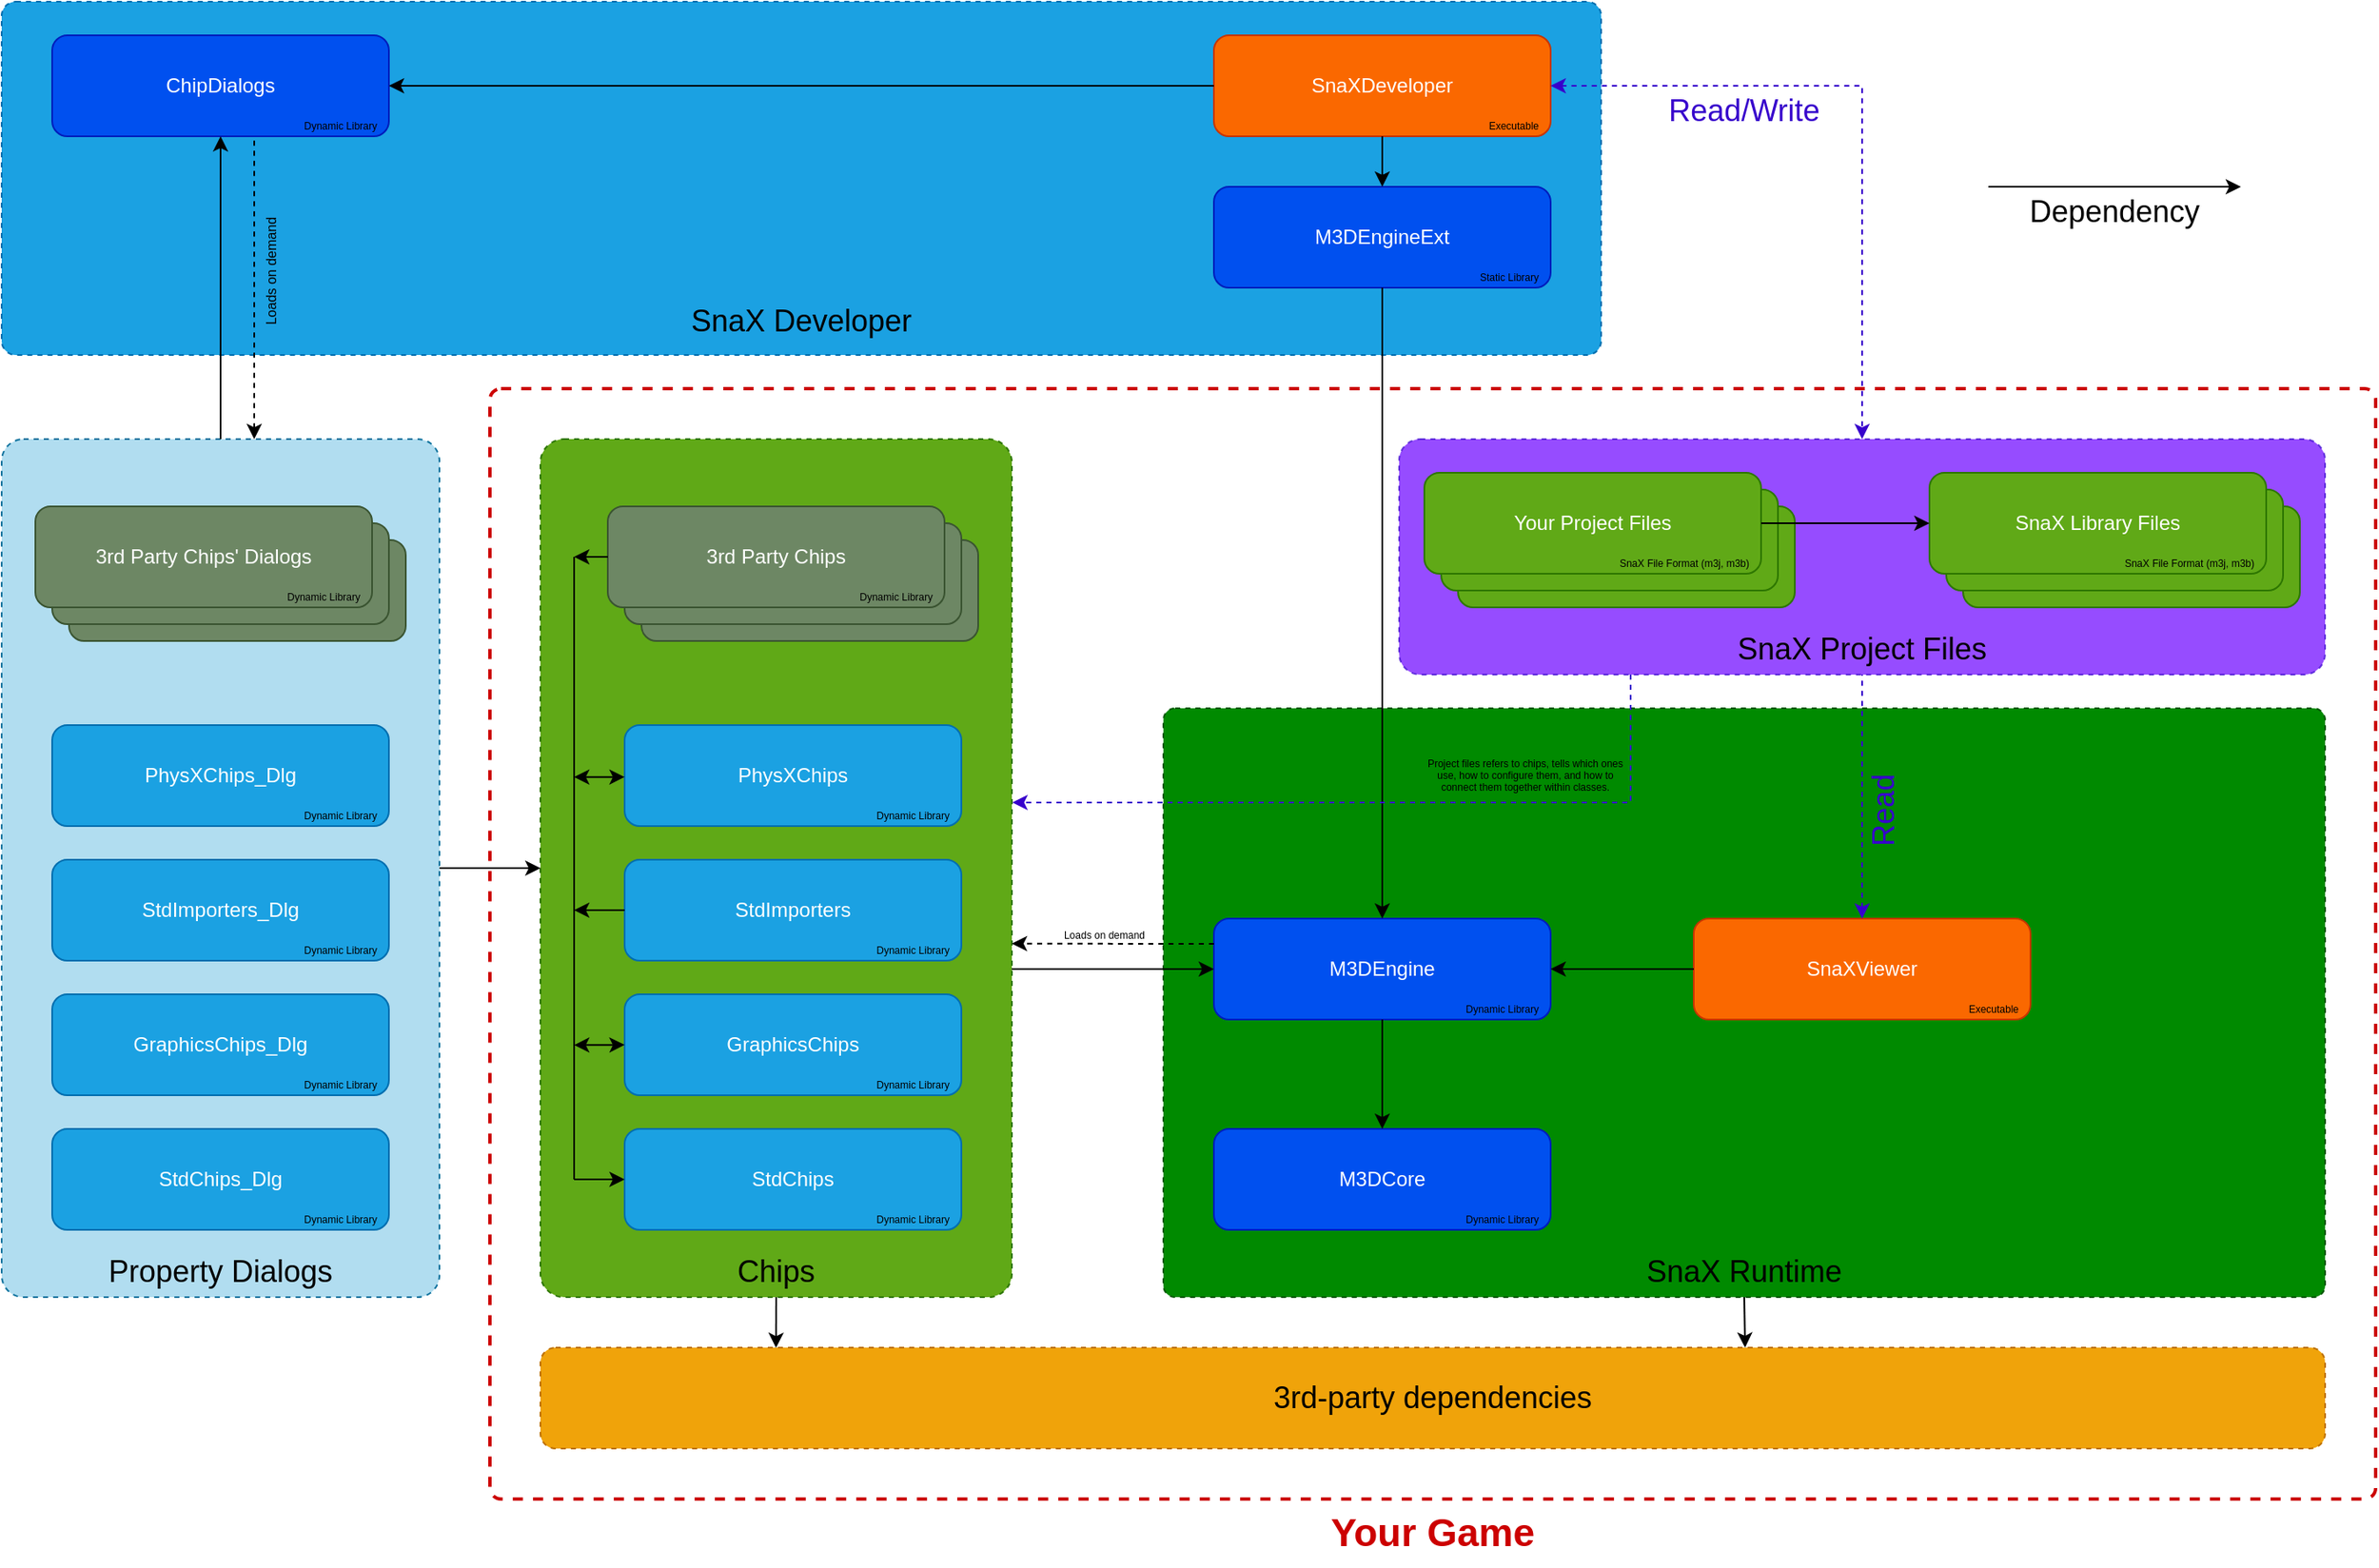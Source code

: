 <mxfile version="16.5.6" type="device"><diagram id="nGbZ5r9t18LtnbWG4lm_" name="Page-1"><mxGraphModel dx="1718" dy="914" grid="1" gridSize="10" guides="1" tooltips="1" connect="1" arrows="1" fold="1" page="1" pageScale="1" pageWidth="1654" pageHeight="1169" math="0" shadow="0"><root><mxCell id="0"/><mxCell id="1" parent="0"/><mxCell id="SiaKbmgqCeCZbL97IC98-16" value="" style="rounded=1;whiteSpace=wrap;html=1;arcSize=4;fillColor=#1ba1e2;strokeColor=#006EAF;fontColor=#ffffff;dashed=1;" vertex="1" parent="1"><mxGeometry x="60" y="60" width="950" height="210" as="geometry"/></mxCell><mxCell id="xVeUAYvMoRl-rNftq8Cu-34" value="" style="rounded=1;whiteSpace=wrap;html=1;dashed=1;fontSize=18;strokeColor=#CC0000;fillColor=none;arcSize=1;strokeWidth=2;" parent="1" vertex="1"><mxGeometry x="350" y="290" width="1120" height="660" as="geometry"/></mxCell><mxCell id="SiaKbmgqCeCZbL97IC98-5" value="" style="rounded=1;whiteSpace=wrap;html=1;arcSize=9;opacity=70;fillColor=#6a00ff;strokeColor=#3700CC;dashed=1;fontColor=#ffffff;" vertex="1" parent="1"><mxGeometry x="890" y="320" width="550" height="140" as="geometry"/></mxCell><mxCell id="xVeUAYvMoRl-rNftq8Cu-44" value="" style="rounded=1;whiteSpace=wrap;html=1;fontSize=6;arcSize=5;fillColor=#b1ddf0;strokeColor=#10739e;dashed=1;" parent="1" vertex="1"><mxGeometry x="60" y="320" width="260" height="510" as="geometry"/></mxCell><mxCell id="xVeUAYvMoRl-rNftq8Cu-60" value="" style="rounded=1;whiteSpace=wrap;html=1;fillColor=#6d8764;strokeColor=#3A5431;fontColor=#ffffff;" parent="1" vertex="1"><mxGeometry x="100" y="380" width="200" height="60" as="geometry"/></mxCell><mxCell id="xVeUAYvMoRl-rNftq8Cu-30" value="Project Files" style="rounded=1;whiteSpace=wrap;html=1;fillColor=#60a917;strokeColor=#2D7600;fontColor=#ffffff;" parent="1" vertex="1"><mxGeometry x="925" y="360" width="200" height="60" as="geometry"/></mxCell><mxCell id="xVeUAYvMoRl-rNftq8Cu-29" value="Project Files" style="rounded=1;whiteSpace=wrap;html=1;fillColor=#60a917;strokeColor=#2D7600;fontColor=#ffffff;" parent="1" vertex="1"><mxGeometry x="915" y="350" width="200" height="60" as="geometry"/></mxCell><mxCell id="xVeUAYvMoRl-rNftq8Cu-25" value="" style="rounded=1;whiteSpace=wrap;html=1;fontSize=18;arcSize=2;fillColor=#008a00;dashed=1;fontColor=#ffffff;strokeColor=#005700;" parent="1" vertex="1"><mxGeometry x="750" y="480" width="690" height="350" as="geometry"/></mxCell><mxCell id="xVeUAYvMoRl-rNftq8Cu-16" value="" style="rounded=1;whiteSpace=wrap;html=1;fontSize=6;arcSize=5;fillColor=#60a917;strokeColor=#2D7600;dashed=1;fontColor=#ffffff;" parent="1" vertex="1"><mxGeometry x="380" y="320" width="280" height="510" as="geometry"/></mxCell><mxCell id="xVeUAYvMoRl-rNftq8Cu-1" value="M3DCore" style="rounded=1;whiteSpace=wrap;html=1;fillColor=#0050ef;strokeColor=#001DBC;fontColor=#ffffff;" parent="1" vertex="1"><mxGeometry x="780" y="730" width="200" height="60" as="geometry"/></mxCell><mxCell id="xVeUAYvMoRl-rNftq8Cu-2" value="Dynamic Library" style="text;html=1;strokeColor=none;fillColor=none;align=right;verticalAlign=bottom;whiteSpace=wrap;rounded=0;fontSize=6;labelPosition=center;verticalLabelPosition=middle;spacingRight=5;" parent="1" vertex="1"><mxGeometry x="780" y="760" width="200" height="30" as="geometry"/></mxCell><mxCell id="xVeUAYvMoRl-rNftq8Cu-3" value="M3DEngine" style="rounded=1;whiteSpace=wrap;html=1;fillColor=#0050ef;strokeColor=#001DBC;fontColor=#ffffff;" parent="1" vertex="1"><mxGeometry x="780" y="605" width="200" height="60" as="geometry"/></mxCell><mxCell id="xVeUAYvMoRl-rNftq8Cu-4" value="Dynamic Library" style="text;html=1;strokeColor=none;fillColor=none;align=right;verticalAlign=bottom;whiteSpace=wrap;rounded=0;fontSize=6;labelPosition=center;verticalLabelPosition=middle;spacingRight=5;" parent="1" vertex="1"><mxGeometry x="780" y="635" width="200" height="30" as="geometry"/></mxCell><mxCell id="xVeUAYvMoRl-rNftq8Cu-5" value="" style="endArrow=none;html=1;rounded=0;fontSize=6;exitX=0.5;exitY=0;exitDx=0;exitDy=0;entryX=0.5;entryY=1;entryDx=0;entryDy=0;startArrow=classic;startFill=1;endFill=0;" parent="1" source="xVeUAYvMoRl-rNftq8Cu-1" target="xVeUAYvMoRl-rNftq8Cu-4" edge="1"><mxGeometry width="50" height="50" relative="1" as="geometry"><mxPoint x="860" y="760" as="sourcePoint"/><mxPoint x="910" y="710" as="targetPoint"/></mxGeometry></mxCell><mxCell id="xVeUAYvMoRl-rNftq8Cu-6" value="StdImporters" style="rounded=1;whiteSpace=wrap;html=1;fillColor=#1ba1e2;strokeColor=#006EAF;fontColor=#FFFFFF;" parent="1" vertex="1"><mxGeometry x="430" y="570" width="200" height="60" as="geometry"/></mxCell><mxCell id="xVeUAYvMoRl-rNftq8Cu-7" value="Dynamic Library" style="text;html=1;strokeColor=none;fillColor=none;align=right;verticalAlign=bottom;whiteSpace=wrap;rounded=0;fontSize=6;labelPosition=center;verticalLabelPosition=middle;spacingRight=5;" parent="1" vertex="1"><mxGeometry x="430" y="600" width="200" height="30" as="geometry"/></mxCell><mxCell id="xVeUAYvMoRl-rNftq8Cu-8" value="GraphicsChips" style="rounded=1;whiteSpace=wrap;html=1;fillColor=#1ba1e2;strokeColor=#006EAF;fontColor=#FFFFFF;" parent="1" vertex="1"><mxGeometry x="430" y="650" width="200" height="60" as="geometry"/></mxCell><mxCell id="xVeUAYvMoRl-rNftq8Cu-9" value="Dynamic Library" style="text;html=1;strokeColor=none;fillColor=none;align=right;verticalAlign=bottom;whiteSpace=wrap;rounded=0;fontSize=6;labelPosition=center;verticalLabelPosition=middle;spacingRight=5;" parent="1" vertex="1"><mxGeometry x="430" y="680" width="200" height="30" as="geometry"/></mxCell><mxCell id="xVeUAYvMoRl-rNftq8Cu-12" value="PhysXChips" style="rounded=1;whiteSpace=wrap;html=1;fillColor=#1ba1e2;strokeColor=#006EAF;fontColor=#FFFFFF;" parent="1" vertex="1"><mxGeometry x="430" y="490" width="200" height="60" as="geometry"/></mxCell><mxCell id="xVeUAYvMoRl-rNftq8Cu-13" value="Dynamic Library" style="text;html=1;strokeColor=none;fillColor=none;align=right;verticalAlign=bottom;whiteSpace=wrap;rounded=0;fontSize=6;labelPosition=center;verticalLabelPosition=middle;spacingRight=5;" parent="1" vertex="1"><mxGeometry x="430" y="520" width="200" height="30" as="geometry"/></mxCell><mxCell id="xVeUAYvMoRl-rNftq8Cu-14" value="StdChips" style="rounded=1;whiteSpace=wrap;html=1;fillColor=#1ba1e2;strokeColor=#006EAF;fontColor=#FFFFFF;" parent="1" vertex="1"><mxGeometry x="430" y="730" width="200" height="60" as="geometry"/></mxCell><mxCell id="xVeUAYvMoRl-rNftq8Cu-15" value="Dynamic Library" style="text;html=1;strokeColor=none;fillColor=none;align=right;verticalAlign=bottom;whiteSpace=wrap;rounded=0;fontSize=6;labelPosition=center;verticalLabelPosition=middle;spacingRight=5;" parent="1" vertex="1"><mxGeometry x="430" y="760" width="200" height="30" as="geometry"/></mxCell><mxCell id="xVeUAYvMoRl-rNftq8Cu-17" value="&lt;font style=&quot;font-size: 18px&quot;&gt;Chips&lt;/font&gt;" style="text;html=1;strokeColor=none;fillColor=none;align=center;verticalAlign=middle;whiteSpace=wrap;rounded=0;fontSize=6;" parent="1" vertex="1"><mxGeometry x="390" y="800" width="260" height="30" as="geometry"/></mxCell><mxCell id="xVeUAYvMoRl-rNftq8Cu-18" value="" style="endArrow=classic;startArrow=none;html=1;rounded=0;fontSize=18;entryX=0;entryY=0;entryDx=0;entryDy=0;endFill=1;startFill=0;" parent="1" target="xVeUAYvMoRl-rNftq8Cu-4" edge="1"><mxGeometry width="50" height="50" relative="1" as="geometry"><mxPoint x="660" y="635" as="sourcePoint"/><mxPoint x="780" y="660" as="targetPoint"/></mxGeometry></mxCell><mxCell id="xVeUAYvMoRl-rNftq8Cu-22" value="" style="rounded=1;whiteSpace=wrap;html=1;fillColor=#6d8764;strokeColor=#3A5431;fontColor=#ffffff;" parent="1" vertex="1"><mxGeometry x="440" y="380" width="200" height="60" as="geometry"/></mxCell><mxCell id="xVeUAYvMoRl-rNftq8Cu-21" value="" style="rounded=1;whiteSpace=wrap;html=1;fillColor=#6d8764;strokeColor=#3A5431;fontColor=#ffffff;" parent="1" vertex="1"><mxGeometry x="430" y="370" width="200" height="60" as="geometry"/></mxCell><mxCell id="xVeUAYvMoRl-rNftq8Cu-19" value="3rd Party Chips" style="rounded=1;whiteSpace=wrap;html=1;fillColor=#6d8764;strokeColor=#3A5431;fontColor=#ffffff;" parent="1" vertex="1"><mxGeometry x="420" y="360" width="200" height="60" as="geometry"/></mxCell><mxCell id="xVeUAYvMoRl-rNftq8Cu-20" value="Dynamic Library" style="text;html=1;strokeColor=none;fillColor=none;align=right;verticalAlign=bottom;whiteSpace=wrap;rounded=0;fontSize=6;labelPosition=center;verticalLabelPosition=middle;spacingRight=5;fontColor=#000000;" parent="1" vertex="1"><mxGeometry x="420" y="390" width="200" height="30" as="geometry"/></mxCell><mxCell id="xVeUAYvMoRl-rNftq8Cu-23" value="SnaXViewer" style="rounded=1;whiteSpace=wrap;html=1;fillColor=#fa6800;strokeColor=#C73500;fontColor=#FFFFFF;" parent="1" vertex="1"><mxGeometry x="1065" y="605" width="200" height="60" as="geometry"/></mxCell><mxCell id="xVeUAYvMoRl-rNftq8Cu-24" value="Executable" style="text;html=1;strokeColor=none;fillColor=none;align=right;verticalAlign=bottom;whiteSpace=wrap;rounded=0;fontSize=6;labelPosition=center;verticalLabelPosition=middle;spacingRight=5;" parent="1" vertex="1"><mxGeometry x="1065" y="635" width="200" height="30" as="geometry"/></mxCell><mxCell id="xVeUAYvMoRl-rNftq8Cu-27" value="Your Project Files" style="rounded=1;whiteSpace=wrap;html=1;fillColor=#60a917;strokeColor=#2D7600;fontColor=#FFFFFF;" parent="1" vertex="1"><mxGeometry x="905" y="340" width="200" height="60" as="geometry"/></mxCell><mxCell id="xVeUAYvMoRl-rNftq8Cu-28" value="SnaX File Format (m3j, m3b)" style="text;html=1;strokeColor=none;fillColor=none;align=right;verticalAlign=bottom;whiteSpace=wrap;rounded=0;fontSize=6;labelPosition=center;verticalLabelPosition=middle;spacingRight=5;" parent="1" vertex="1"><mxGeometry x="905" y="370" width="200" height="30" as="geometry"/></mxCell><mxCell id="xVeUAYvMoRl-rNftq8Cu-32" value="SnaX Runtime" style="text;html=1;strokeColor=none;fillColor=none;align=center;verticalAlign=middle;whiteSpace=wrap;rounded=0;dashed=1;fontSize=18;" parent="1" vertex="1"><mxGeometry x="750" y="800" width="690" height="30" as="geometry"/></mxCell><mxCell id="xVeUAYvMoRl-rNftq8Cu-36" value="" style="endArrow=classic;html=1;rounded=0;fontSize=18;entryX=1;entryY=0;entryDx=0;entryDy=0;exitX=0;exitY=0.5;exitDx=0;exitDy=0;" parent="1" source="xVeUAYvMoRl-rNftq8Cu-23" target="xVeUAYvMoRl-rNftq8Cu-4" edge="1"><mxGeometry width="50" height="50" relative="1" as="geometry"><mxPoint x="1490" y="600" as="sourcePoint"/><mxPoint x="1110" y="620" as="targetPoint"/></mxGeometry></mxCell><mxCell id="xVeUAYvMoRl-rNftq8Cu-38" value="Read" style="endArrow=none;html=1;rounded=0;fontSize=18;exitX=0.5;exitY=0;exitDx=0;exitDy=0;horizontal=0;verticalAlign=top;labelBackgroundColor=none;align=center;labelPosition=center;verticalLabelPosition=bottom;endFill=0;startArrow=classic;startFill=1;dashed=1;spacingLeft=5;entryX=0.5;entryY=1;entryDx=0;entryDy=0;strokeColor=#3700CC;fontColor=#3700CC;" parent="1" source="xVeUAYvMoRl-rNftq8Cu-23" target="SiaKbmgqCeCZbL97IC98-5" edge="1"><mxGeometry x="-0.029" width="50" height="50" relative="1" as="geometry"><mxPoint x="950" y="670" as="sourcePoint"/><mxPoint x="1600" y="560" as="targetPoint"/><mxPoint as="offset"/></mxGeometry></mxCell><mxCell id="xVeUAYvMoRl-rNftq8Cu-39" value="Your Game" style="text;html=1;strokeColor=none;fillColor=none;align=center;verticalAlign=top;whiteSpace=wrap;rounded=0;dashed=1;fontSize=23;fontColor=#CC0000;fontStyle=1" parent="1" vertex="1"><mxGeometry x="350" y="950" width="1120" height="40" as="geometry"/></mxCell><mxCell id="xVeUAYvMoRl-rNftq8Cu-40" value="SnaXDeveloper" style="rounded=1;whiteSpace=wrap;html=1;fillColor=#fa6800;strokeColor=#C73500;fontColor=#FFFFFF;" parent="1" vertex="1"><mxGeometry x="780" y="80" width="200" height="60" as="geometry"/></mxCell><mxCell id="xVeUAYvMoRl-rNftq8Cu-41" value="Executable" style="text;html=1;strokeColor=none;fillColor=none;align=right;verticalAlign=bottom;whiteSpace=wrap;rounded=0;fontSize=6;labelPosition=center;verticalLabelPosition=middle;spacingRight=5;" parent="1" vertex="1"><mxGeometry x="780" y="110" width="200" height="30" as="geometry"/></mxCell><mxCell id="xVeUAYvMoRl-rNftq8Cu-42" value="M3DEngineExt" style="rounded=1;whiteSpace=wrap;html=1;fillColor=#0050ef;strokeColor=#001DBC;fontColor=#ffffff;" parent="1" vertex="1"><mxGeometry x="780" y="170" width="200" height="60" as="geometry"/></mxCell><mxCell id="xVeUAYvMoRl-rNftq8Cu-43" value="Static Library" style="text;html=1;strokeColor=none;fillColor=none;align=right;verticalAlign=bottom;whiteSpace=wrap;rounded=0;fontSize=6;labelPosition=center;verticalLabelPosition=middle;spacingRight=5;" parent="1" vertex="1"><mxGeometry x="780" y="200" width="200" height="30" as="geometry"/></mxCell><mxCell id="xVeUAYvMoRl-rNftq8Cu-45" value="StdImporters_Dlg" style="rounded=1;whiteSpace=wrap;html=1;fillColor=#1ba1e2;strokeColor=#006EAF;fontColor=#FFFFFF;" parent="1" vertex="1"><mxGeometry x="90" y="570" width="200" height="60" as="geometry"/></mxCell><mxCell id="xVeUAYvMoRl-rNftq8Cu-46" value="Dynamic Library" style="text;html=1;strokeColor=none;fillColor=none;align=right;verticalAlign=bottom;whiteSpace=wrap;rounded=0;fontSize=6;labelPosition=center;verticalLabelPosition=middle;spacingRight=5;" parent="1" vertex="1"><mxGeometry x="90" y="600" width="200" height="30" as="geometry"/></mxCell><mxCell id="xVeUAYvMoRl-rNftq8Cu-47" value="GraphicsChips_Dlg" style="rounded=1;whiteSpace=wrap;html=1;fillColor=#1ba1e2;strokeColor=#006EAF;fontColor=#FFFFFF;" parent="1" vertex="1"><mxGeometry x="90" y="650" width="200" height="60" as="geometry"/></mxCell><mxCell id="xVeUAYvMoRl-rNftq8Cu-48" value="Dynamic Library" style="text;html=1;strokeColor=none;fillColor=none;align=right;verticalAlign=bottom;whiteSpace=wrap;rounded=0;fontSize=6;labelPosition=center;verticalLabelPosition=middle;spacingRight=5;" parent="1" vertex="1"><mxGeometry x="90" y="680" width="200" height="30" as="geometry"/></mxCell><mxCell id="xVeUAYvMoRl-rNftq8Cu-51" value="PhysXChips_Dlg" style="rounded=1;whiteSpace=wrap;html=1;fillColor=#1ba1e2;strokeColor=#006EAF;fontColor=#FFFFFF;" parent="1" vertex="1"><mxGeometry x="90" y="490" width="200" height="60" as="geometry"/></mxCell><mxCell id="xVeUAYvMoRl-rNftq8Cu-52" value="Dynamic Library" style="text;html=1;strokeColor=none;fillColor=none;align=right;verticalAlign=bottom;whiteSpace=wrap;rounded=0;fontSize=6;labelPosition=center;verticalLabelPosition=middle;spacingRight=5;" parent="1" vertex="1"><mxGeometry x="90" y="520" width="200" height="30" as="geometry"/></mxCell><mxCell id="xVeUAYvMoRl-rNftq8Cu-53" value="StdChips_Dlg" style="rounded=1;whiteSpace=wrap;html=1;fillColor=#1ba1e2;strokeColor=#006EAF;fontColor=#FFFFFF;" parent="1" vertex="1"><mxGeometry x="90" y="730" width="200" height="60" as="geometry"/></mxCell><mxCell id="xVeUAYvMoRl-rNftq8Cu-54" value="Dynamic Library" style="text;html=1;strokeColor=none;fillColor=none;align=right;verticalAlign=bottom;whiteSpace=wrap;rounded=0;fontSize=6;labelPosition=center;verticalLabelPosition=middle;spacingRight=5;" parent="1" vertex="1"><mxGeometry x="90" y="760" width="200" height="30" as="geometry"/></mxCell><mxCell id="xVeUAYvMoRl-rNftq8Cu-55" value="&lt;font style=&quot;font-size: 18px&quot;&gt;Property Dialogs&lt;/font&gt;" style="text;html=1;strokeColor=none;fillColor=none;align=center;verticalAlign=middle;whiteSpace=wrap;rounded=0;fontSize=6;" parent="1" vertex="1"><mxGeometry x="60" y="800" width="260" height="30" as="geometry"/></mxCell><mxCell id="xVeUAYvMoRl-rNftq8Cu-56" value="" style="rounded=1;whiteSpace=wrap;html=1;fillColor=#6d8764;strokeColor=#3A5431;fontColor=#ffffff;" parent="1" vertex="1"><mxGeometry x="90" y="370" width="200" height="60" as="geometry"/></mxCell><mxCell id="xVeUAYvMoRl-rNftq8Cu-57" value="3rd Party Chips' Dialogs" style="rounded=1;whiteSpace=wrap;html=1;fillColor=#6d8764;strokeColor=#3A5431;fontColor=#ffffff;" parent="1" vertex="1"><mxGeometry x="80" y="360" width="200" height="60" as="geometry"/></mxCell><mxCell id="xVeUAYvMoRl-rNftq8Cu-58" value="Dynamic Library" style="text;html=1;strokeColor=none;fillColor=none;align=right;verticalAlign=bottom;whiteSpace=wrap;rounded=0;fontSize=6;labelPosition=center;verticalLabelPosition=middle;spacingRight=5;" parent="1" vertex="1"><mxGeometry x="80" y="390" width="200" height="30" as="geometry"/></mxCell><mxCell id="xVeUAYvMoRl-rNftq8Cu-61" value="ChipDialogs" style="rounded=1;whiteSpace=wrap;html=1;fillColor=#0050ef;strokeColor=#001DBC;fontColor=#ffffff;" parent="1" vertex="1"><mxGeometry x="90" y="80" width="200" height="60" as="geometry"/></mxCell><mxCell id="xVeUAYvMoRl-rNftq8Cu-62" value="Dynamic Library" style="text;html=1;strokeColor=none;fillColor=none;align=right;verticalAlign=bottom;whiteSpace=wrap;rounded=0;fontSize=6;labelPosition=center;verticalLabelPosition=middle;spacingRight=5;" parent="1" vertex="1"><mxGeometry x="90" y="110" width="200" height="30" as="geometry"/></mxCell><mxCell id="xVeUAYvMoRl-rNftq8Cu-63" value="" style="endArrow=classic;html=1;rounded=0;labelBackgroundColor=none;fontSize=18;entryX=0.5;entryY=1;entryDx=0;entryDy=0;" parent="1" source="xVeUAYvMoRl-rNftq8Cu-44" target="xVeUAYvMoRl-rNftq8Cu-62" edge="1"><mxGeometry width="50" height="50" relative="1" as="geometry"><mxPoint x="490" y="500" as="sourcePoint"/><mxPoint x="540" y="450" as="targetPoint"/></mxGeometry></mxCell><mxCell id="xVeUAYvMoRl-rNftq8Cu-73" value="" style="endArrow=classic;html=1;rounded=0;labelBackgroundColor=none;fontSize=18;entryX=0.5;entryY=0;entryDx=0;entryDy=0;exitX=0.5;exitY=1;exitDx=0;exitDy=0;" parent="1" source="xVeUAYvMoRl-rNftq8Cu-43" target="xVeUAYvMoRl-rNftq8Cu-3" edge="1"><mxGeometry width="50" height="50" relative="1" as="geometry"><mxPoint x="490" y="500" as="sourcePoint"/><mxPoint x="540" y="450" as="targetPoint"/></mxGeometry></mxCell><mxCell id="xVeUAYvMoRl-rNftq8Cu-74" value="SnaX Developer" style="text;html=1;strokeColor=none;fillColor=none;align=center;verticalAlign=middle;whiteSpace=wrap;rounded=0;dashed=1;fontSize=18;" parent="1" vertex="1"><mxGeometry x="60" y="230" width="950" height="40" as="geometry"/></mxCell><mxCell id="xVeUAYvMoRl-rNftq8Cu-75" value="" style="endArrow=classic;html=1;rounded=0;labelBackgroundColor=none;fontSize=18;entryX=0.5;entryY=0;entryDx=0;entryDy=0;exitX=0.5;exitY=1;exitDx=0;exitDy=0;" parent="1" source="xVeUAYvMoRl-rNftq8Cu-41" target="xVeUAYvMoRl-rNftq8Cu-42" edge="1"><mxGeometry width="50" height="50" relative="1" as="geometry"><mxPoint x="500" y="500" as="sourcePoint"/><mxPoint x="550" y="450" as="targetPoint"/></mxGeometry></mxCell><mxCell id="xVeUAYvMoRl-rNftq8Cu-76" value="" style="endArrow=classic;html=1;rounded=0;labelBackgroundColor=none;fontSize=18;entryX=1;entryY=0;entryDx=0;entryDy=0;exitX=0;exitY=0;exitDx=0;exitDy=0;" parent="1" source="xVeUAYvMoRl-rNftq8Cu-41" target="xVeUAYvMoRl-rNftq8Cu-62" edge="1"><mxGeometry width="50" height="50" relative="1" as="geometry"><mxPoint x="500" y="500" as="sourcePoint"/><mxPoint x="550" y="450" as="targetPoint"/></mxGeometry></mxCell><mxCell id="xVeUAYvMoRl-rNftq8Cu-79" value="" style="endArrow=classic;html=1;rounded=0;labelBackgroundColor=none;fontSize=18;" parent="1" source="xVeUAYvMoRl-rNftq8Cu-44" target="xVeUAYvMoRl-rNftq8Cu-16" edge="1"><mxGeometry width="50" height="50" relative="1" as="geometry"><mxPoint x="320" y="605" as="sourcePoint"/><mxPoint x="430" y="605" as="targetPoint"/></mxGeometry></mxCell><mxCell id="xVeUAYvMoRl-rNftq8Cu-80" value="Read/Write" style="text;html=1;strokeColor=none;fillColor=none;align=center;verticalAlign=middle;whiteSpace=wrap;rounded=0;dashed=1;fontSize=18;opacity=50;fontColor=#3700CC;" parent="1" vertex="1"><mxGeometry x="1065" y="110" width="60" height="30" as="geometry"/></mxCell><mxCell id="xVeUAYvMoRl-rNftq8Cu-81" value="" style="endArrow=classic;html=1;rounded=0;labelBackgroundColor=none;fontSize=18;" parent="1" edge="1"><mxGeometry width="50" height="50" relative="1" as="geometry"><mxPoint x="1240" y="170.0" as="sourcePoint"/><mxPoint x="1390" y="170.0" as="targetPoint"/></mxGeometry></mxCell><mxCell id="xVeUAYvMoRl-rNftq8Cu-82" value="Dependency" style="text;html=1;strokeColor=none;fillColor=none;align=center;verticalAlign=middle;whiteSpace=wrap;rounded=0;dashed=1;fontSize=18;opacity=50;" parent="1" vertex="1"><mxGeometry x="1245" y="170" width="140" height="30" as="geometry"/></mxCell><mxCell id="xVeUAYvMoRl-rNftq8Cu-104" value="" style="endArrow=classic;html=1;rounded=0;labelBackgroundColor=none;fontSize=18;fontColor=#000000;exitX=0;exitY=0.25;exitDx=0;exitDy=0;dashed=1;entryX=1;entryY=0.588;entryDx=0;entryDy=0;entryPerimeter=0;" parent="1" source="xVeUAYvMoRl-rNftq8Cu-3" edge="1" target="xVeUAYvMoRl-rNftq8Cu-16"><mxGeometry width="50" height="50" relative="1" as="geometry"><mxPoint x="750" y="590" as="sourcePoint"/><mxPoint x="710" y="620" as="targetPoint"/></mxGeometry></mxCell><mxCell id="xVeUAYvMoRl-rNftq8Cu-105" value="" style="endArrow=none;html=1;rounded=0;dashed=1;labelBackgroundColor=none;fontSize=18;fontColor=#000000;startArrow=classic;startFill=1;endFill=0;" parent="1" edge="1"><mxGeometry width="50" height="50" relative="1" as="geometry"><mxPoint x="210" y="320" as="sourcePoint"/><mxPoint x="210" y="140" as="targetPoint"/></mxGeometry></mxCell><mxCell id="xVeUAYvMoRl-rNftq8Cu-106" value="Loads on demand" style="text;html=1;strokeColor=none;fillColor=none;align=center;verticalAlign=middle;whiteSpace=wrap;rounded=0;fontSize=6;fontColor=#000000;opacity=50;" parent="1" vertex="1"><mxGeometry x="680" y="605" width="70" height="20" as="geometry"/></mxCell><mxCell id="xVeUAYvMoRl-rNftq8Cu-107" value="Loads on demand" style="text;html=1;strokeColor=none;fillColor=none;align=center;verticalAlign=middle;whiteSpace=wrap;rounded=0;fontSize=8;fontColor=#000000;opacity=50;horizontal=0;" parent="1" vertex="1"><mxGeometry x="210" y="140" width="20" height="160" as="geometry"/></mxCell><mxCell id="xVeUAYvMoRl-rNftq8Cu-95" value="" style="endArrow=classic;html=1;rounded=0;labelBackgroundColor=none;fontSize=18;fontColor=#000000;startArrow=classic;startFill=1;" parent="1" edge="1"><mxGeometry width="50" height="50" relative="1" as="geometry"><mxPoint x="430" y="520.83" as="sourcePoint"/><mxPoint x="400" y="520.83" as="targetPoint"/></mxGeometry></mxCell><mxCell id="xVeUAYvMoRl-rNftq8Cu-96" value="" style="endArrow=none;html=1;rounded=0;labelBackgroundColor=none;fontSize=18;fontColor=#000000;" parent="1" edge="1"><mxGeometry width="50" height="50" relative="1" as="geometry"><mxPoint x="400" y="760" as="sourcePoint"/><mxPoint x="400" y="390" as="targetPoint"/></mxGeometry></mxCell><mxCell id="xVeUAYvMoRl-rNftq8Cu-97" value="" style="endArrow=classic;html=1;rounded=0;labelBackgroundColor=none;fontSize=18;fontColor=#000000;" parent="1" edge="1"><mxGeometry width="50" height="50" relative="1" as="geometry"><mxPoint x="400" y="760" as="sourcePoint"/><mxPoint x="430" y="760" as="targetPoint"/></mxGeometry></mxCell><mxCell id="xVeUAYvMoRl-rNftq8Cu-98" value="" style="endArrow=classic;startArrow=classic;html=1;rounded=0;labelBackgroundColor=none;fontSize=18;fontColor=#000000;" parent="1" edge="1"><mxGeometry width="50" height="50" relative="1" as="geometry"><mxPoint x="400" y="680.17" as="sourcePoint"/><mxPoint x="430" y="680.0" as="targetPoint"/><Array as="points"><mxPoint x="420" y="680.17"/></Array></mxGeometry></mxCell><mxCell id="xVeUAYvMoRl-rNftq8Cu-100" value="" style="endArrow=none;startArrow=classic;html=1;rounded=0;labelBackgroundColor=none;fontSize=18;fontColor=#000000;startFill=1;endFill=0;" parent="1" edge="1"><mxGeometry width="50" height="50" relative="1" as="geometry"><mxPoint x="400" y="600" as="sourcePoint"/><mxPoint x="430" y="600" as="targetPoint"/></mxGeometry></mxCell><mxCell id="xVeUAYvMoRl-rNftq8Cu-101" value="" style="endArrow=none;startArrow=classic;html=1;rounded=0;labelBackgroundColor=none;fontSize=18;fontColor=#000000;endFill=0;" parent="1" edge="1"><mxGeometry width="50" height="50" relative="1" as="geometry"><mxPoint x="400" y="390" as="sourcePoint"/><mxPoint x="420" y="390" as="targetPoint"/></mxGeometry></mxCell><mxCell id="SiaKbmgqCeCZbL97IC98-1" value="Project Files" style="rounded=1;whiteSpace=wrap;html=1;fillColor=#60a917;strokeColor=#2D7600;fontColor=#ffffff;" vertex="1" parent="1"><mxGeometry x="1225" y="360" width="200" height="60" as="geometry"/></mxCell><mxCell id="SiaKbmgqCeCZbL97IC98-2" value="Project Files" style="rounded=1;whiteSpace=wrap;html=1;fillColor=#60a917;strokeColor=#2D7600;fontColor=#ffffff;" vertex="1" parent="1"><mxGeometry x="1215" y="350" width="200" height="60" as="geometry"/></mxCell><mxCell id="SiaKbmgqCeCZbL97IC98-3" value="SnaX Library Files" style="rounded=1;whiteSpace=wrap;html=1;fillColor=#60a917;strokeColor=#2D7600;fontColor=#FFFFFF;" vertex="1" parent="1"><mxGeometry x="1205" y="340" width="200" height="60" as="geometry"/></mxCell><mxCell id="SiaKbmgqCeCZbL97IC98-4" value="SnaX File Format (m3j, m3b)" style="text;html=1;strokeColor=none;fillColor=none;align=right;verticalAlign=bottom;whiteSpace=wrap;rounded=0;fontSize=6;labelPosition=center;verticalLabelPosition=middle;spacingRight=5;" vertex="1" parent="1"><mxGeometry x="1205" y="370" width="200" height="30" as="geometry"/></mxCell><mxCell id="SiaKbmgqCeCZbL97IC98-7" value="SnaX Project Files" style="text;html=1;strokeColor=none;fillColor=none;align=center;verticalAlign=middle;whiteSpace=wrap;rounded=0;dashed=1;fontSize=18;" vertex="1" parent="1"><mxGeometry x="890" y="430" width="550" height="30" as="geometry"/></mxCell><mxCell id="SiaKbmgqCeCZbL97IC98-9" value="" style="endArrow=classic;html=1;rounded=0;entryX=0;entryY=0;entryDx=0;entryDy=0;exitX=1;exitY=0;exitDx=0;exitDy=0;" edge="1" parent="1" source="xVeUAYvMoRl-rNftq8Cu-28" target="SiaKbmgqCeCZbL97IC98-4"><mxGeometry width="50" height="50" relative="1" as="geometry"><mxPoint x="860" y="350" as="sourcePoint"/><mxPoint x="910" y="300" as="targetPoint"/></mxGeometry></mxCell><mxCell id="SiaKbmgqCeCZbL97IC98-13" value="" style="edgeStyle=segmentEdgeStyle;endArrow=classic;html=1;rounded=0;entryX=1.001;entryY=0.424;entryDx=0;entryDy=0;entryPerimeter=0;exitX=0.25;exitY=1;exitDx=0;exitDy=0;dashed=1;strokeColor=#3700CC;" edge="1" parent="1" source="SiaKbmgqCeCZbL97IC98-5" target="xVeUAYvMoRl-rNftq8Cu-16"><mxGeometry width="50" height="50" relative="1" as="geometry"><mxPoint x="980" y="580" as="sourcePoint"/><mxPoint x="1030" y="530" as="targetPoint"/><Array as="points"><mxPoint x="1028" y="536"/><mxPoint x="660" y="536"/></Array></mxGeometry></mxCell><mxCell id="SiaKbmgqCeCZbL97IC98-14" value="" style="edgeStyle=segmentEdgeStyle;endArrow=classic;html=1;rounded=0;dashed=1;entryX=0.5;entryY=0;entryDx=0;entryDy=0;exitX=1;exitY=0;exitDx=0;exitDy=0;startArrow=classic;startFill=1;strokeColor=#3700CC;" edge="1" parent="1" source="xVeUAYvMoRl-rNftq8Cu-41" target="SiaKbmgqCeCZbL97IC98-5"><mxGeometry width="50" height="50" relative="1" as="geometry"><mxPoint x="1210" y="210" as="sourcePoint"/><mxPoint x="1260" y="160" as="targetPoint"/></mxGeometry></mxCell><mxCell id="SiaKbmgqCeCZbL97IC98-15" value="Project files refers to chips, tells which ones use, how to configure them, and how to connect them together within classes." style="text;html=1;strokeColor=none;fillColor=none;align=center;verticalAlign=middle;whiteSpace=wrap;rounded=0;fontSize=6;fontColor=#000000;opacity=50;" vertex="1" parent="1"><mxGeometry x="905" y="500" width="120" height="40" as="geometry"/></mxCell><mxCell id="SiaKbmgqCeCZbL97IC98-17" value="3rd-party dependencies" style="rounded=1;whiteSpace=wrap;html=1;dashed=1;fontColor=#000000;fontSize=18;fillColor=#f0a30a;strokeColor=#BD7000;" vertex="1" parent="1"><mxGeometry x="380" y="860" width="1060" height="60" as="geometry"/></mxCell><mxCell id="SiaKbmgqCeCZbL97IC98-18" value="" style="endArrow=classic;html=1;rounded=0;fontSize=18;fontColor=#3700CC;strokeColor=#000000;exitX=0.5;exitY=1;exitDx=0;exitDy=0;entryX=0.132;entryY=0.003;entryDx=0;entryDy=0;entryPerimeter=0;" edge="1" parent="1" source="xVeUAYvMoRl-rNftq8Cu-17" target="SiaKbmgqCeCZbL97IC98-17"><mxGeometry width="50" height="50" relative="1" as="geometry"><mxPoint x="490" y="1020" as="sourcePoint"/><mxPoint x="540" y="970" as="targetPoint"/></mxGeometry></mxCell><mxCell id="SiaKbmgqCeCZbL97IC98-19" value="" style="endArrow=classic;html=1;rounded=0;fontSize=18;fontColor=#3700CC;strokeColor=#000000;exitX=0.5;exitY=1;exitDx=0;exitDy=0;entryX=0.675;entryY=0;entryDx=0;entryDy=0;entryPerimeter=0;" edge="1" parent="1" source="xVeUAYvMoRl-rNftq8Cu-32" target="SiaKbmgqCeCZbL97IC98-17"><mxGeometry width="50" height="50" relative="1" as="geometry"><mxPoint x="1110" y="970" as="sourcePoint"/><mxPoint x="1160" y="920" as="targetPoint"/></mxGeometry></mxCell></root></mxGraphModel></diagram></mxfile>